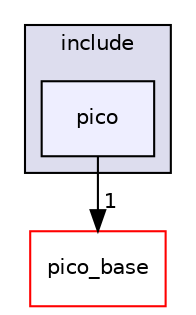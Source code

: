 digraph "pico_bit_ops/include/pico" {
  compound=true
  node [ fontsize="10", fontname="Helvetica"];
  edge [ labelfontsize="10", labelfontname="Helvetica"];
  subgraph clusterdir_9fc58e56278be189b51dc6eb3541c0da {
    graph [ bgcolor="#ddddee", pencolor="black", label="include" fontname="Helvetica", fontsize="10", URL="dir_9fc58e56278be189b51dc6eb3541c0da.html"]
  dir_2fdd5f7da28003e7dc3242fc9fdab85a [shape=box, label="pico", style="filled", fillcolor="#eeeeff", pencolor="black", URL="dir_2fdd5f7da28003e7dc3242fc9fdab85a.html"];
  }
  dir_ee4ba4c32933fd9d1c9bce216e67756d [shape=box label="pico_base" fillcolor="white" style="filled" color="red" URL="dir_ee4ba4c32933fd9d1c9bce216e67756d.html"];
  dir_2fdd5f7da28003e7dc3242fc9fdab85a->dir_ee4ba4c32933fd9d1c9bce216e67756d [headlabel="1", labeldistance=1.5 headhref="dir_000019_000007.html"];
}

